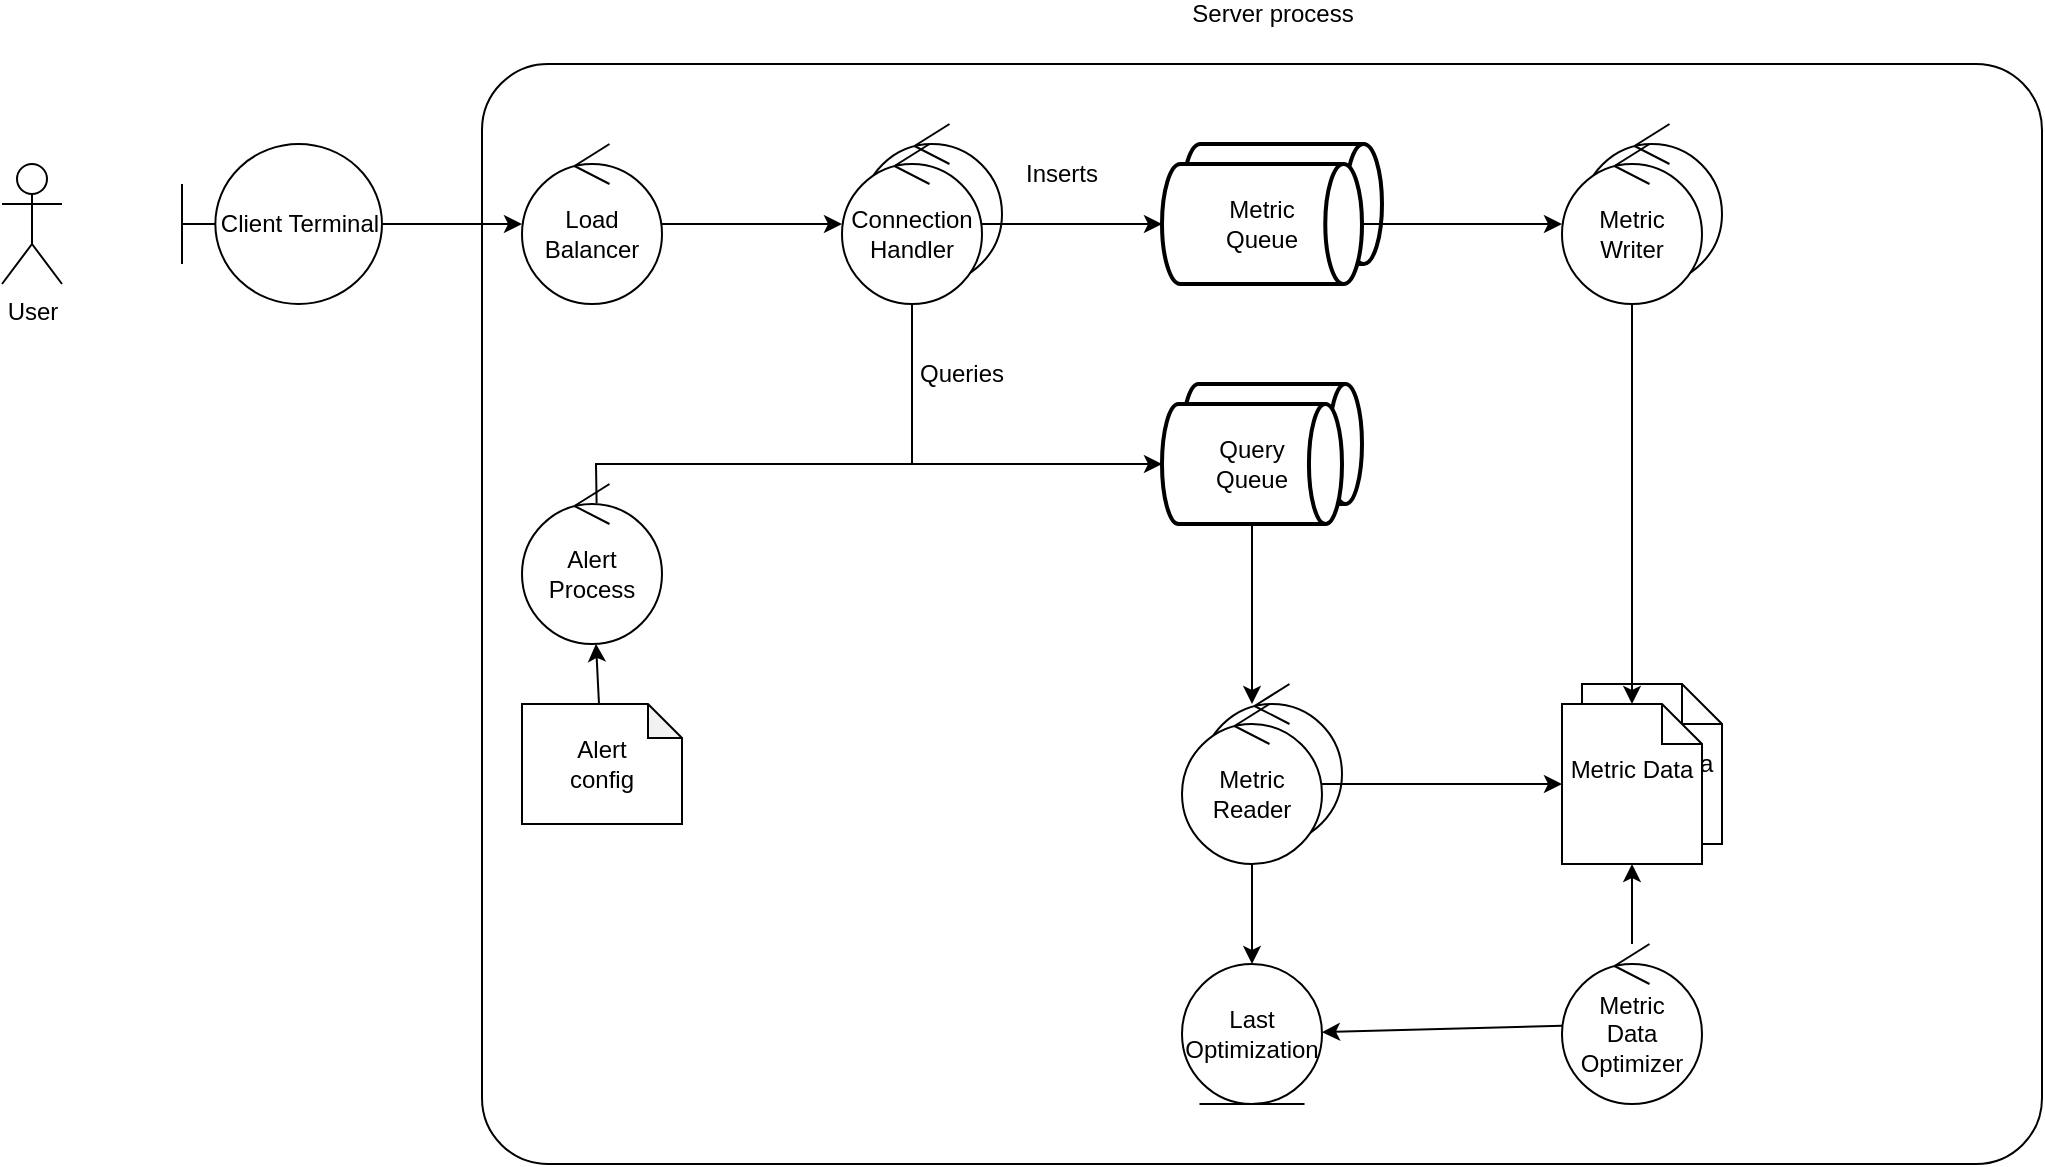 <mxfile version="18.0.0" type="device"><diagram id="Qp3P_RnuT3N6zHiP3KVt" name="Page-1"><mxGraphModel dx="1422" dy="771" grid="1" gridSize="10" guides="1" tooltips="1" connect="1" arrows="1" fold="1" page="1" pageScale="1" pageWidth="1100" pageHeight="850" math="0" shadow="0"><root><mxCell id="0"/><mxCell id="1" parent="0"/><mxCell id="O3cej-PBfGL62XezFvfn-37" value="" style="rounded=1;whiteSpace=wrap;html=1;arcSize=6;" parent="1" vertex="1"><mxGeometry x="260" y="40" width="780" height="550" as="geometry"/></mxCell><mxCell id="O3cej-PBfGL62XezFvfn-20" value="Metric Data" style="shape=note;size=20;whiteSpace=wrap;html=1;" parent="1" vertex="1"><mxGeometry x="810" y="350" width="70" height="80" as="geometry"/></mxCell><mxCell id="O3cej-PBfGL62XezFvfn-11" value="" style="strokeWidth=2;html=1;shape=mxgraph.flowchart.direct_data;whiteSpace=wrap;" parent="1" vertex="1"><mxGeometry x="610" y="80" width="100" height="60" as="geometry"/></mxCell><mxCell id="O3cej-PBfGL62XezFvfn-6" value="" style="ellipse;shape=umlControl;whiteSpace=wrap;html=1;" parent="1" vertex="1"><mxGeometry x="450" y="70" width="70" height="80" as="geometry"/></mxCell><mxCell id="O3cej-PBfGL62XezFvfn-1" value="&lt;div&gt;Metric&lt;/div&gt;&lt;div&gt;Queue&lt;/div&gt;" style="strokeWidth=2;html=1;shape=mxgraph.flowchart.direct_data;whiteSpace=wrap;" parent="1" vertex="1"><mxGeometry x="600" y="90" width="100" height="60" as="geometry"/></mxCell><mxCell id="O3cej-PBfGL62XezFvfn-3" value="Client Terminal" style="shape=umlBoundary;whiteSpace=wrap;html=1;" parent="1" vertex="1"><mxGeometry x="110" y="80" width="100" height="80" as="geometry"/></mxCell><mxCell id="O3cej-PBfGL62XezFvfn-4" value="Load Balancer" style="ellipse;shape=umlControl;whiteSpace=wrap;html=1;" parent="1" vertex="1"><mxGeometry x="280" y="80" width="70" height="80" as="geometry"/></mxCell><mxCell id="O3cej-PBfGL62XezFvfn-5" value="Connection Handler" style="ellipse;shape=umlControl;whiteSpace=wrap;html=1;" parent="1" vertex="1"><mxGeometry x="440" y="80" width="70" height="80" as="geometry"/></mxCell><mxCell id="O3cej-PBfGL62XezFvfn-8" value="" style="endArrow=classic;html=1;rounded=0;" parent="1" source="O3cej-PBfGL62XezFvfn-3" target="O3cej-PBfGL62XezFvfn-4" edge="1"><mxGeometry width="50" height="50" relative="1" as="geometry"><mxPoint x="290" y="220" as="sourcePoint"/><mxPoint x="250" y="140" as="targetPoint"/></mxGeometry></mxCell><mxCell id="O3cej-PBfGL62XezFvfn-9" value="" style="endArrow=classic;html=1;rounded=0;" parent="1" source="O3cej-PBfGL62XezFvfn-4" target="O3cej-PBfGL62XezFvfn-5" edge="1"><mxGeometry width="50" height="50" relative="1" as="geometry"><mxPoint x="220" y="130" as="sourcePoint"/><mxPoint x="290.0" y="130" as="targetPoint"/></mxGeometry></mxCell><mxCell id="O3cej-PBfGL62XezFvfn-10" value="" style="endArrow=classic;html=1;rounded=0;" parent="1" source="O3cej-PBfGL62XezFvfn-5" target="O3cej-PBfGL62XezFvfn-1" edge="1"><mxGeometry width="50" height="50" relative="1" as="geometry"><mxPoint x="430" y="160" as="sourcePoint"/><mxPoint x="480" y="110" as="targetPoint"/></mxGeometry></mxCell><mxCell id="O3cej-PBfGL62XezFvfn-12" value="" style="strokeWidth=2;html=1;shape=mxgraph.flowchart.direct_data;whiteSpace=wrap;" parent="1" vertex="1"><mxGeometry x="610" y="200" width="90" height="60" as="geometry"/></mxCell><mxCell id="O3cej-PBfGL62XezFvfn-13" value="&lt;div&gt;Query&lt;/div&gt;&lt;div&gt;Queue&lt;/div&gt;" style="strokeWidth=2;html=1;shape=mxgraph.flowchart.direct_data;whiteSpace=wrap;" parent="1" vertex="1"><mxGeometry x="600" y="210" width="90" height="60" as="geometry"/></mxCell><mxCell id="O3cej-PBfGL62XezFvfn-14" value="" style="endArrow=classic;html=1;rounded=0;" parent="1" source="O3cej-PBfGL62XezFvfn-5" target="O3cej-PBfGL62XezFvfn-13" edge="1"><mxGeometry width="50" height="50" relative="1" as="geometry"><mxPoint x="600" y="260" as="sourcePoint"/><mxPoint x="650" y="210" as="targetPoint"/><Array as="points"><mxPoint x="475" y="240"/></Array></mxGeometry></mxCell><mxCell id="O3cej-PBfGL62XezFvfn-16" value="" style="endArrow=classic;html=1;rounded=0;" parent="1" source="O3cej-PBfGL62XezFvfn-1" edge="1"><mxGeometry width="50" height="50" relative="1" as="geometry"><mxPoint x="760" y="100" as="sourcePoint"/><mxPoint x="800" y="120" as="targetPoint"/></mxGeometry></mxCell><mxCell id="O3cej-PBfGL62XezFvfn-17" value="" style="ellipse;shape=umlControl;whiteSpace=wrap;html=1;" parent="1" vertex="1"><mxGeometry x="810" y="70" width="70" height="80" as="geometry"/></mxCell><mxCell id="O3cej-PBfGL62XezFvfn-18" value="&lt;div&gt;Metric&lt;/div&gt;&lt;div&gt;Writer&lt;br&gt;&lt;/div&gt;" style="ellipse;shape=umlControl;whiteSpace=wrap;html=1;" parent="1" vertex="1"><mxGeometry x="800" y="80" width="70" height="80" as="geometry"/></mxCell><mxCell id="O3cej-PBfGL62XezFvfn-19" value="&lt;div&gt;Metric Data&lt;/div&gt;&lt;div&gt;&lt;br&gt;&lt;/div&gt;" style="shape=note;size=20;whiteSpace=wrap;html=1;" parent="1" vertex="1"><mxGeometry x="800" y="360" width="70" height="80" as="geometry"/></mxCell><mxCell id="O3cej-PBfGL62XezFvfn-21" value="" style="endArrow=classic;html=1;rounded=0;" parent="1" source="O3cej-PBfGL62XezFvfn-18" target="O3cej-PBfGL62XezFvfn-19" edge="1"><mxGeometry width="50" height="50" relative="1" as="geometry"><mxPoint x="900" y="210" as="sourcePoint"/><mxPoint x="950" y="160" as="targetPoint"/></mxGeometry></mxCell><mxCell id="O3cej-PBfGL62XezFvfn-22" value="" style="ellipse;shape=umlControl;whiteSpace=wrap;html=1;" parent="1" vertex="1"><mxGeometry x="620" y="350" width="70" height="80" as="geometry"/></mxCell><mxCell id="O3cej-PBfGL62XezFvfn-23" value="&lt;div&gt;Metric&lt;/div&gt;&lt;div&gt;Reader&lt;br&gt;&lt;/div&gt;" style="ellipse;shape=umlControl;whiteSpace=wrap;html=1;" parent="1" vertex="1"><mxGeometry x="610" y="360" width="70" height="80" as="geometry"/></mxCell><mxCell id="O3cej-PBfGL62XezFvfn-24" value="" style="endArrow=classic;html=1;rounded=0;" parent="1" source="O3cej-PBfGL62XezFvfn-13" target="O3cej-PBfGL62XezFvfn-23" edge="1"><mxGeometry width="50" height="50" relative="1" as="geometry"><mxPoint x="530" y="360" as="sourcePoint"/><mxPoint x="580" y="310" as="targetPoint"/></mxGeometry></mxCell><mxCell id="O3cej-PBfGL62XezFvfn-25" value="" style="endArrow=classic;html=1;rounded=0;" parent="1" source="O3cej-PBfGL62XezFvfn-23" target="O3cej-PBfGL62XezFvfn-19" edge="1"><mxGeometry width="50" height="50" relative="1" as="geometry"><mxPoint x="740" y="470" as="sourcePoint"/><mxPoint x="790" y="420" as="targetPoint"/></mxGeometry></mxCell><mxCell id="O3cej-PBfGL62XezFvfn-28" value="Last Optimization" style="ellipse;shape=umlEntity;whiteSpace=wrap;html=1;" parent="1" vertex="1"><mxGeometry x="610" y="490" width="70" height="70" as="geometry"/></mxCell><mxCell id="O3cej-PBfGL62XezFvfn-29" value="&lt;div&gt;Metric&lt;/div&gt;&lt;div&gt;Data&lt;/div&gt;&lt;div&gt;Optimizer&lt;br&gt;&lt;/div&gt;" style="ellipse;shape=umlControl;whiteSpace=wrap;html=1;" parent="1" vertex="1"><mxGeometry x="800" y="480" width="70" height="80" as="geometry"/></mxCell><mxCell id="O3cej-PBfGL62XezFvfn-32" value="" style="endArrow=classic;html=1;rounded=0;" parent="1" source="O3cej-PBfGL62XezFvfn-29" target="O3cej-PBfGL62XezFvfn-19" edge="1"><mxGeometry width="50" height="50" relative="1" as="geometry"><mxPoint x="690" y="410" as="sourcePoint"/><mxPoint x="740" y="570" as="targetPoint"/></mxGeometry></mxCell><mxCell id="O3cej-PBfGL62XezFvfn-33" value="" style="endArrow=classic;html=1;rounded=0;" parent="1" source="O3cej-PBfGL62XezFvfn-29" target="O3cej-PBfGL62XezFvfn-28" edge="1"><mxGeometry width="50" height="50" relative="1" as="geometry"><mxPoint x="690" y="410" as="sourcePoint"/><mxPoint x="810" y="410" as="targetPoint"/></mxGeometry></mxCell><mxCell id="O3cej-PBfGL62XezFvfn-34" value="" style="endArrow=classic;html=1;rounded=0;" parent="1" source="O3cej-PBfGL62XezFvfn-23" target="O3cej-PBfGL62XezFvfn-28" edge="1"><mxGeometry width="50" height="50" relative="1" as="geometry"><mxPoint x="700" y="420" as="sourcePoint"/><mxPoint x="820" y="420" as="targetPoint"/></mxGeometry></mxCell><mxCell id="O3cej-PBfGL62XezFvfn-38" value="Server process" style="text;html=1;strokeColor=none;fillColor=none;align=center;verticalAlign=middle;whiteSpace=wrap;rounded=0;" parent="1" vertex="1"><mxGeometry x="572.5" y="10" width="165" height="10" as="geometry"/></mxCell><mxCell id="iE7OolsIMBhdYvoNr3bj-1" value="&lt;div&gt;Alert&lt;/div&gt;&lt;div&gt;Process&lt;br&gt;&lt;/div&gt;" style="ellipse;shape=umlControl;whiteSpace=wrap;html=1;" vertex="1" parent="1"><mxGeometry x="280" y="250" width="70" height="80" as="geometry"/></mxCell><mxCell id="iE7OolsIMBhdYvoNr3bj-2" value="User" style="shape=umlActor;verticalLabelPosition=bottom;verticalAlign=top;html=1;outlineConnect=0;" vertex="1" parent="1"><mxGeometry x="20" y="90" width="30" height="60" as="geometry"/></mxCell><mxCell id="iE7OolsIMBhdYvoNr3bj-4" value="" style="endArrow=none;html=1;rounded=0;exitX=0.533;exitY=0.12;exitDx=0;exitDy=0;exitPerimeter=0;" edge="1" parent="1" source="iE7OolsIMBhdYvoNr3bj-1"><mxGeometry width="50" height="50" relative="1" as="geometry"><mxPoint x="400" y="310" as="sourcePoint"/><mxPoint x="480" y="240" as="targetPoint"/><Array as="points"><mxPoint x="317" y="240"/></Array></mxGeometry></mxCell><mxCell id="iE7OolsIMBhdYvoNr3bj-5" value="&lt;div&gt;Queries&lt;/div&gt;" style="text;html=1;strokeColor=none;fillColor=none;align=center;verticalAlign=middle;whiteSpace=wrap;rounded=0;" vertex="1" parent="1"><mxGeometry x="470" y="180" width="60" height="30" as="geometry"/></mxCell><mxCell id="iE7OolsIMBhdYvoNr3bj-6" value="Inserts" style="text;html=1;strokeColor=none;fillColor=none;align=center;verticalAlign=middle;whiteSpace=wrap;rounded=0;" vertex="1" parent="1"><mxGeometry x="520" y="80" width="60" height="30" as="geometry"/></mxCell><mxCell id="iE7OolsIMBhdYvoNr3bj-8" value="&lt;div&gt;Alert&lt;/div&gt;&lt;div&gt;config&lt;br&gt;&lt;/div&gt;" style="shape=note;whiteSpace=wrap;html=1;backgroundOutline=1;darkOpacity=0.05;size=17;" vertex="1" parent="1"><mxGeometry x="280" y="360" width="80" height="60" as="geometry"/></mxCell><mxCell id="iE7OolsIMBhdYvoNr3bj-9" value="" style="endArrow=classic;html=1;rounded=0;" edge="1" parent="1" source="iE7OolsIMBhdYvoNr3bj-8" target="iE7OolsIMBhdYvoNr3bj-1"><mxGeometry width="50" height="50" relative="1" as="geometry"><mxPoint x="130" y="280" as="sourcePoint"/><mxPoint x="180" y="230" as="targetPoint"/></mxGeometry></mxCell></root></mxGraphModel></diagram></mxfile>